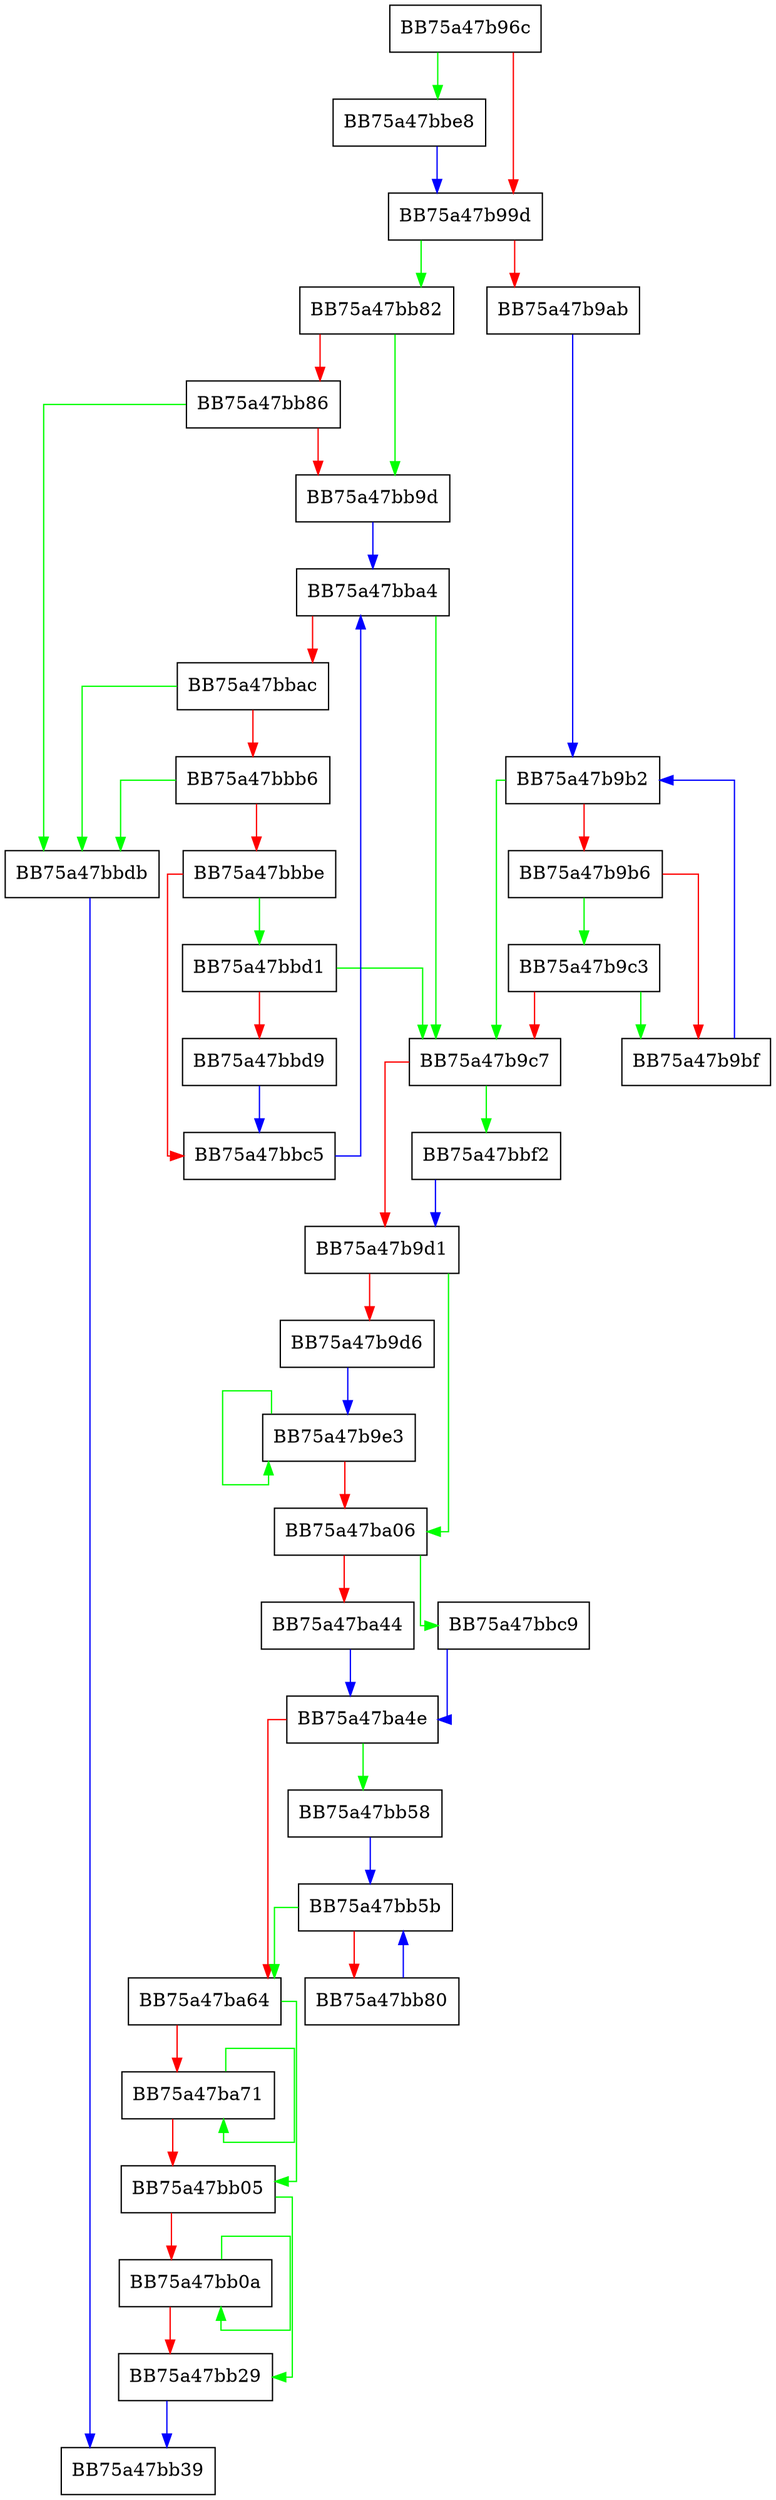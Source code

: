 digraph GetLwrPathCrc {
  node [shape="box"];
  graph [splines=ortho];
  BB75a47b96c -> BB75a47bbe8 [color="green"];
  BB75a47b96c -> BB75a47b99d [color="red"];
  BB75a47b99d -> BB75a47bb82 [color="green"];
  BB75a47b99d -> BB75a47b9ab [color="red"];
  BB75a47b9ab -> BB75a47b9b2 [color="blue"];
  BB75a47b9b2 -> BB75a47b9c7 [color="green"];
  BB75a47b9b2 -> BB75a47b9b6 [color="red"];
  BB75a47b9b6 -> BB75a47b9c3 [color="green"];
  BB75a47b9b6 -> BB75a47b9bf [color="red"];
  BB75a47b9bf -> BB75a47b9b2 [color="blue"];
  BB75a47b9c3 -> BB75a47b9bf [color="green"];
  BB75a47b9c3 -> BB75a47b9c7 [color="red"];
  BB75a47b9c7 -> BB75a47bbf2 [color="green"];
  BB75a47b9c7 -> BB75a47b9d1 [color="red"];
  BB75a47b9d1 -> BB75a47ba06 [color="green"];
  BB75a47b9d1 -> BB75a47b9d6 [color="red"];
  BB75a47b9d6 -> BB75a47b9e3 [color="blue"];
  BB75a47b9e3 -> BB75a47b9e3 [color="green"];
  BB75a47b9e3 -> BB75a47ba06 [color="red"];
  BB75a47ba06 -> BB75a47bbc9 [color="green"];
  BB75a47ba06 -> BB75a47ba44 [color="red"];
  BB75a47ba44 -> BB75a47ba4e [color="blue"];
  BB75a47ba4e -> BB75a47bb58 [color="green"];
  BB75a47ba4e -> BB75a47ba64 [color="red"];
  BB75a47ba64 -> BB75a47bb05 [color="green"];
  BB75a47ba64 -> BB75a47ba71 [color="red"];
  BB75a47ba71 -> BB75a47ba71 [color="green"];
  BB75a47ba71 -> BB75a47bb05 [color="red"];
  BB75a47bb05 -> BB75a47bb29 [color="green"];
  BB75a47bb05 -> BB75a47bb0a [color="red"];
  BB75a47bb0a -> BB75a47bb0a [color="green"];
  BB75a47bb0a -> BB75a47bb29 [color="red"];
  BB75a47bb29 -> BB75a47bb39 [color="blue"];
  BB75a47bb58 -> BB75a47bb5b [color="blue"];
  BB75a47bb5b -> BB75a47ba64 [color="green"];
  BB75a47bb5b -> BB75a47bb80 [color="red"];
  BB75a47bb80 -> BB75a47bb5b [color="blue"];
  BB75a47bb82 -> BB75a47bb9d [color="green"];
  BB75a47bb82 -> BB75a47bb86 [color="red"];
  BB75a47bb86 -> BB75a47bbdb [color="green"];
  BB75a47bb86 -> BB75a47bb9d [color="red"];
  BB75a47bb9d -> BB75a47bba4 [color="blue"];
  BB75a47bba4 -> BB75a47b9c7 [color="green"];
  BB75a47bba4 -> BB75a47bbac [color="red"];
  BB75a47bbac -> BB75a47bbdb [color="green"];
  BB75a47bbac -> BB75a47bbb6 [color="red"];
  BB75a47bbb6 -> BB75a47bbdb [color="green"];
  BB75a47bbb6 -> BB75a47bbbe [color="red"];
  BB75a47bbbe -> BB75a47bbd1 [color="green"];
  BB75a47bbbe -> BB75a47bbc5 [color="red"];
  BB75a47bbc5 -> BB75a47bba4 [color="blue"];
  BB75a47bbc9 -> BB75a47ba4e [color="blue"];
  BB75a47bbd1 -> BB75a47b9c7 [color="green"];
  BB75a47bbd1 -> BB75a47bbd9 [color="red"];
  BB75a47bbd9 -> BB75a47bbc5 [color="blue"];
  BB75a47bbdb -> BB75a47bb39 [color="blue"];
  BB75a47bbe8 -> BB75a47b99d [color="blue"];
  BB75a47bbf2 -> BB75a47b9d1 [color="blue"];
}